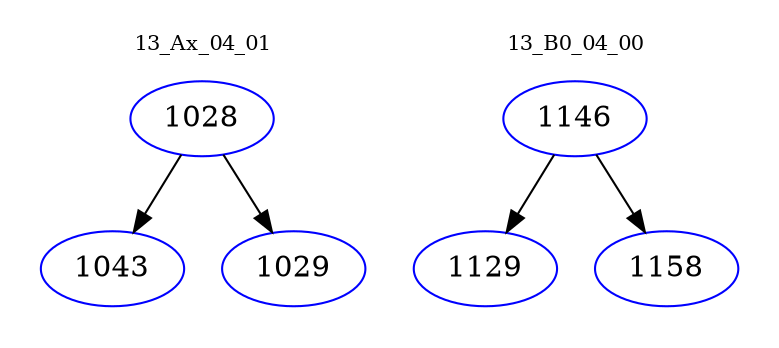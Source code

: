 digraph{
subgraph cluster_0 {
color = white
label = "13_Ax_04_01";
fontsize=10;
T0_1028 [label="1028", color="blue"]
T0_1028 -> T0_1043 [color="black"]
T0_1043 [label="1043", color="blue"]
T0_1028 -> T0_1029 [color="black"]
T0_1029 [label="1029", color="blue"]
}
subgraph cluster_1 {
color = white
label = "13_B0_04_00";
fontsize=10;
T1_1146 [label="1146", color="blue"]
T1_1146 -> T1_1129 [color="black"]
T1_1129 [label="1129", color="blue"]
T1_1146 -> T1_1158 [color="black"]
T1_1158 [label="1158", color="blue"]
}
}
